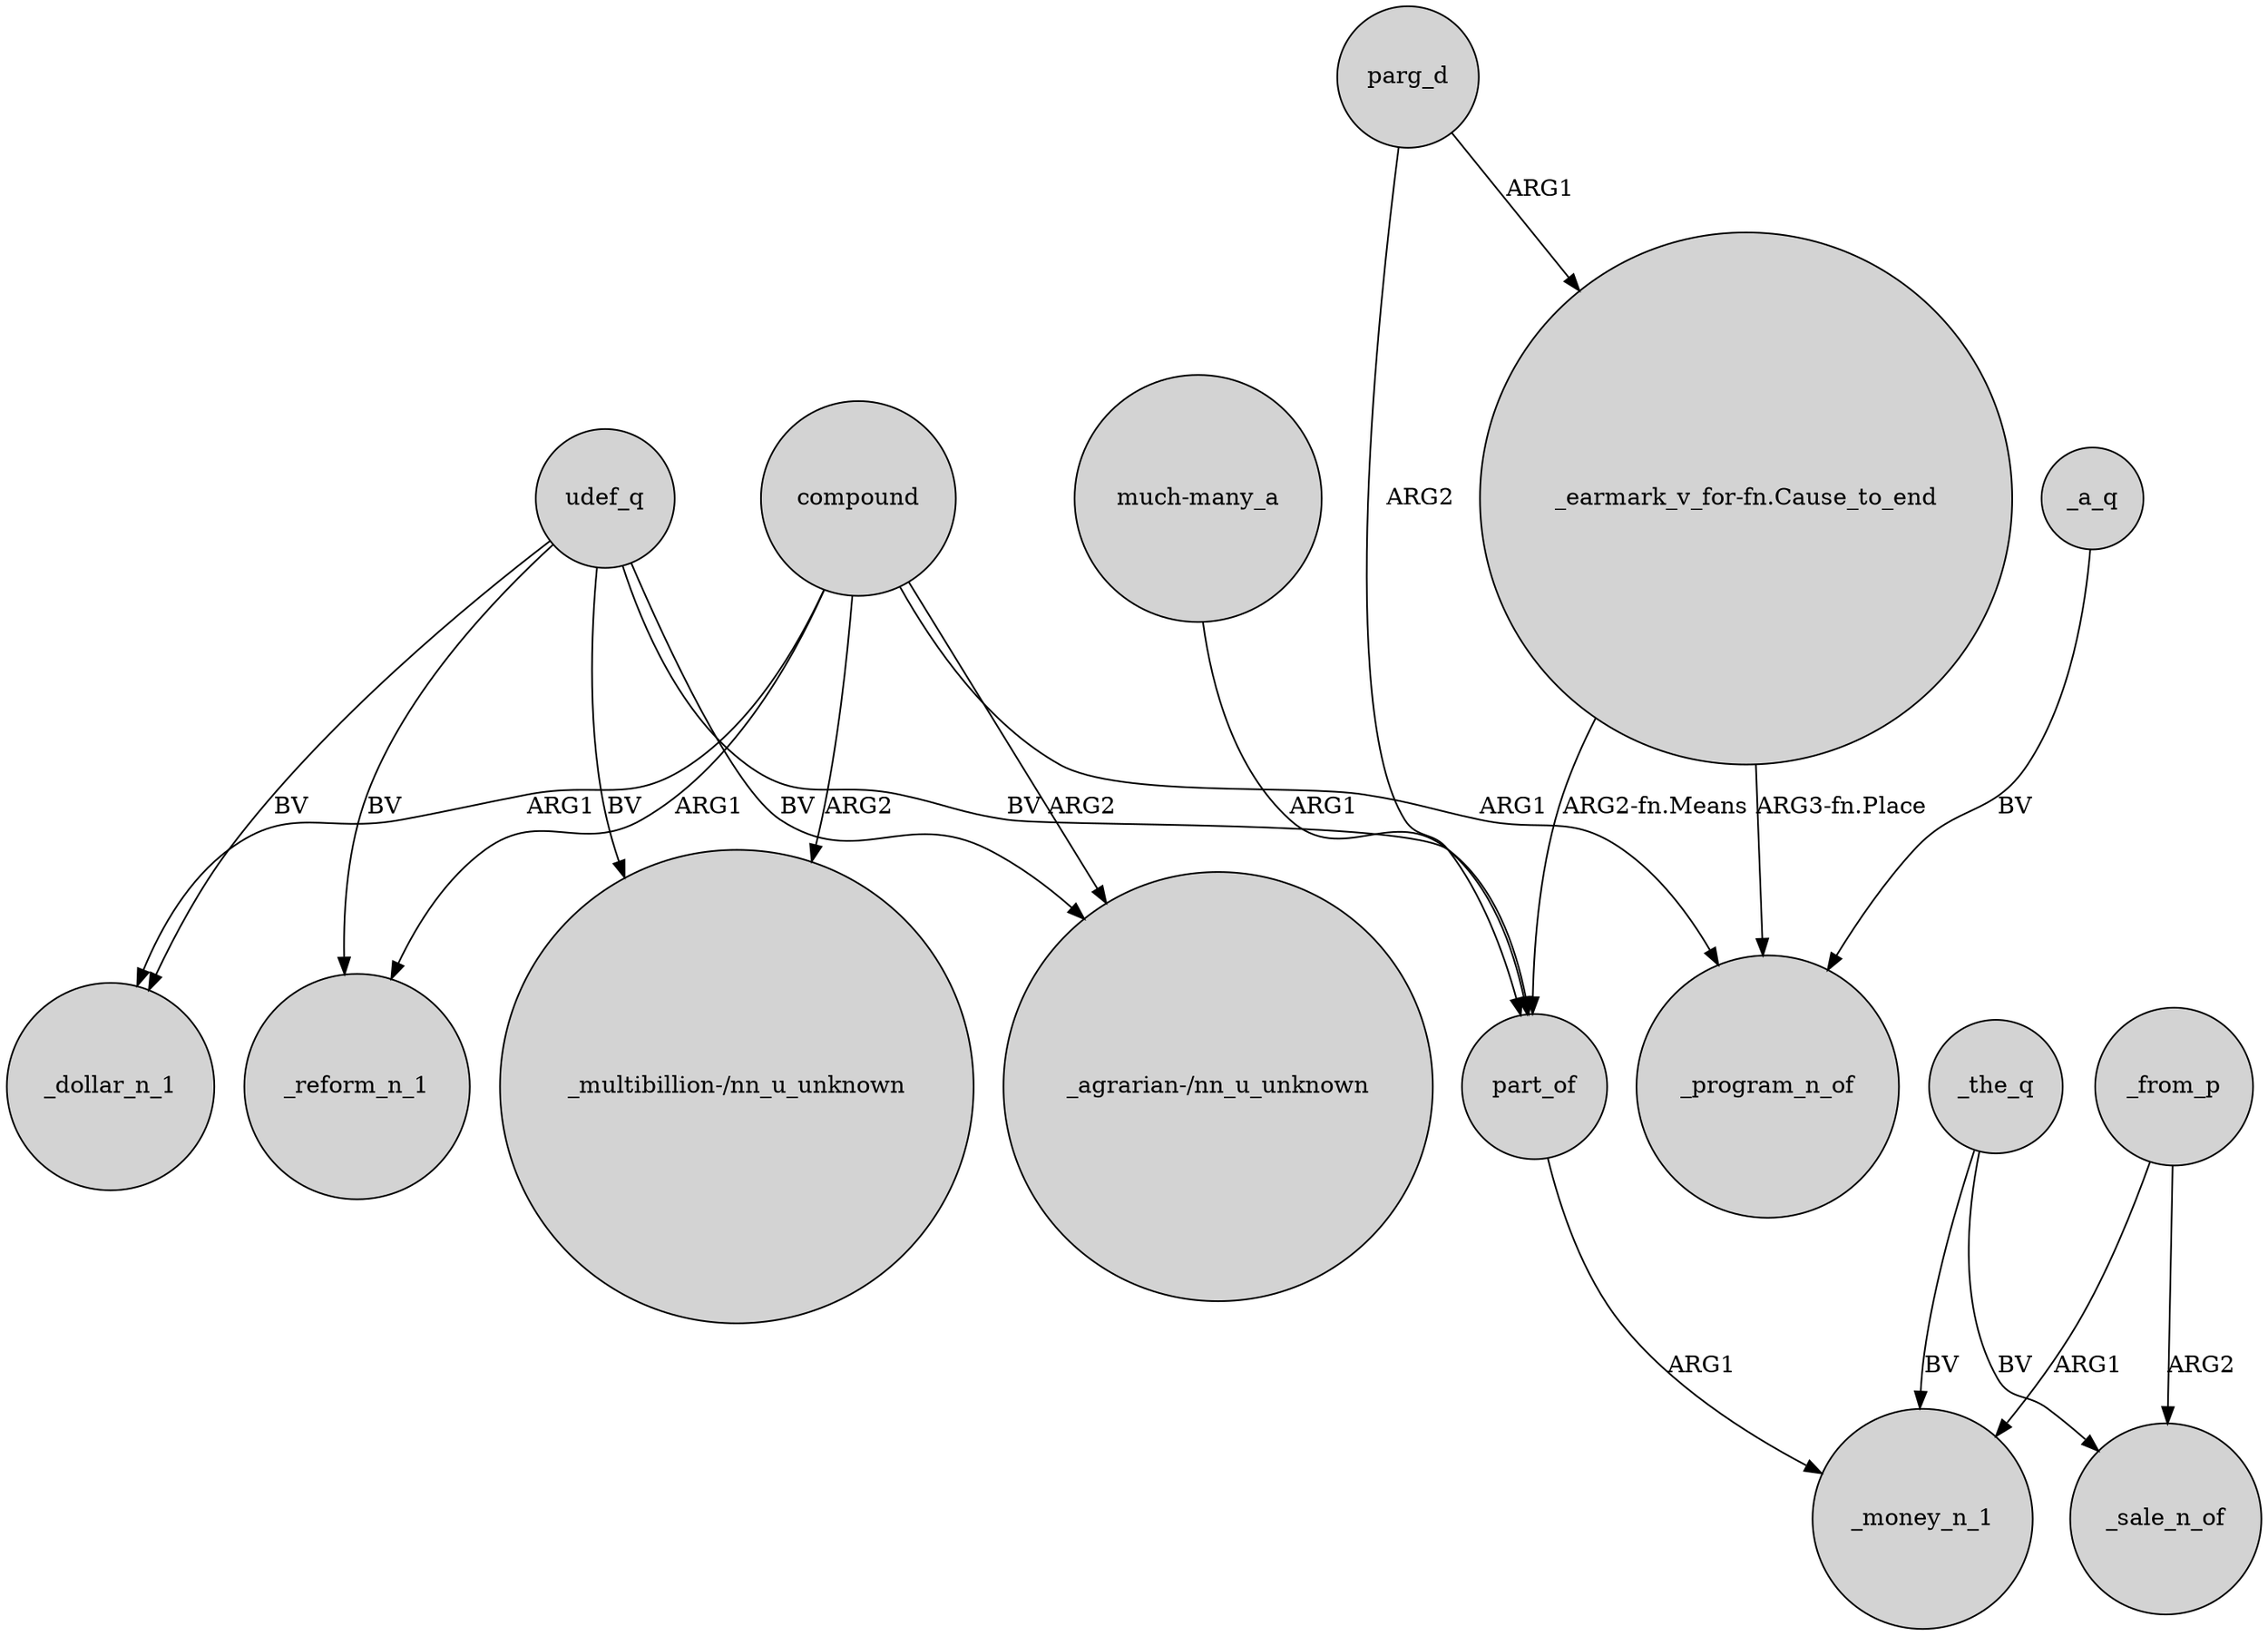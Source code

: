 digraph {
	node [shape=circle style=filled]
	udef_q -> "_agrarian-/nn_u_unknown" [label=BV]
	udef_q -> "_multibillion-/nn_u_unknown" [label=BV]
	udef_q -> part_of [label=BV]
	compound -> _dollar_n_1 [label=ARG1]
	"_earmark_v_for-fn.Cause_to_end" -> part_of [label="ARG2-fn.Means"]
	compound -> "_multibillion-/nn_u_unknown" [label=ARG2]
	_from_p -> _money_n_1 [label=ARG1]
	parg_d -> part_of [label=ARG2]
	_from_p -> _sale_n_of [label=ARG2]
	compound -> _program_n_of [label=ARG1]
	parg_d -> "_earmark_v_for-fn.Cause_to_end" [label=ARG1]
	udef_q -> _reform_n_1 [label=BV]
	_the_q -> _money_n_1 [label=BV]
	"much-many_a" -> part_of [label=ARG1]
	udef_q -> _dollar_n_1 [label=BV]
	compound -> "_agrarian-/nn_u_unknown" [label=ARG2]
	part_of -> _money_n_1 [label=ARG1]
	compound -> _reform_n_1 [label=ARG1]
	_a_q -> _program_n_of [label=BV]
	_the_q -> _sale_n_of [label=BV]
	"_earmark_v_for-fn.Cause_to_end" -> _program_n_of [label="ARG3-fn.Place"]
}
